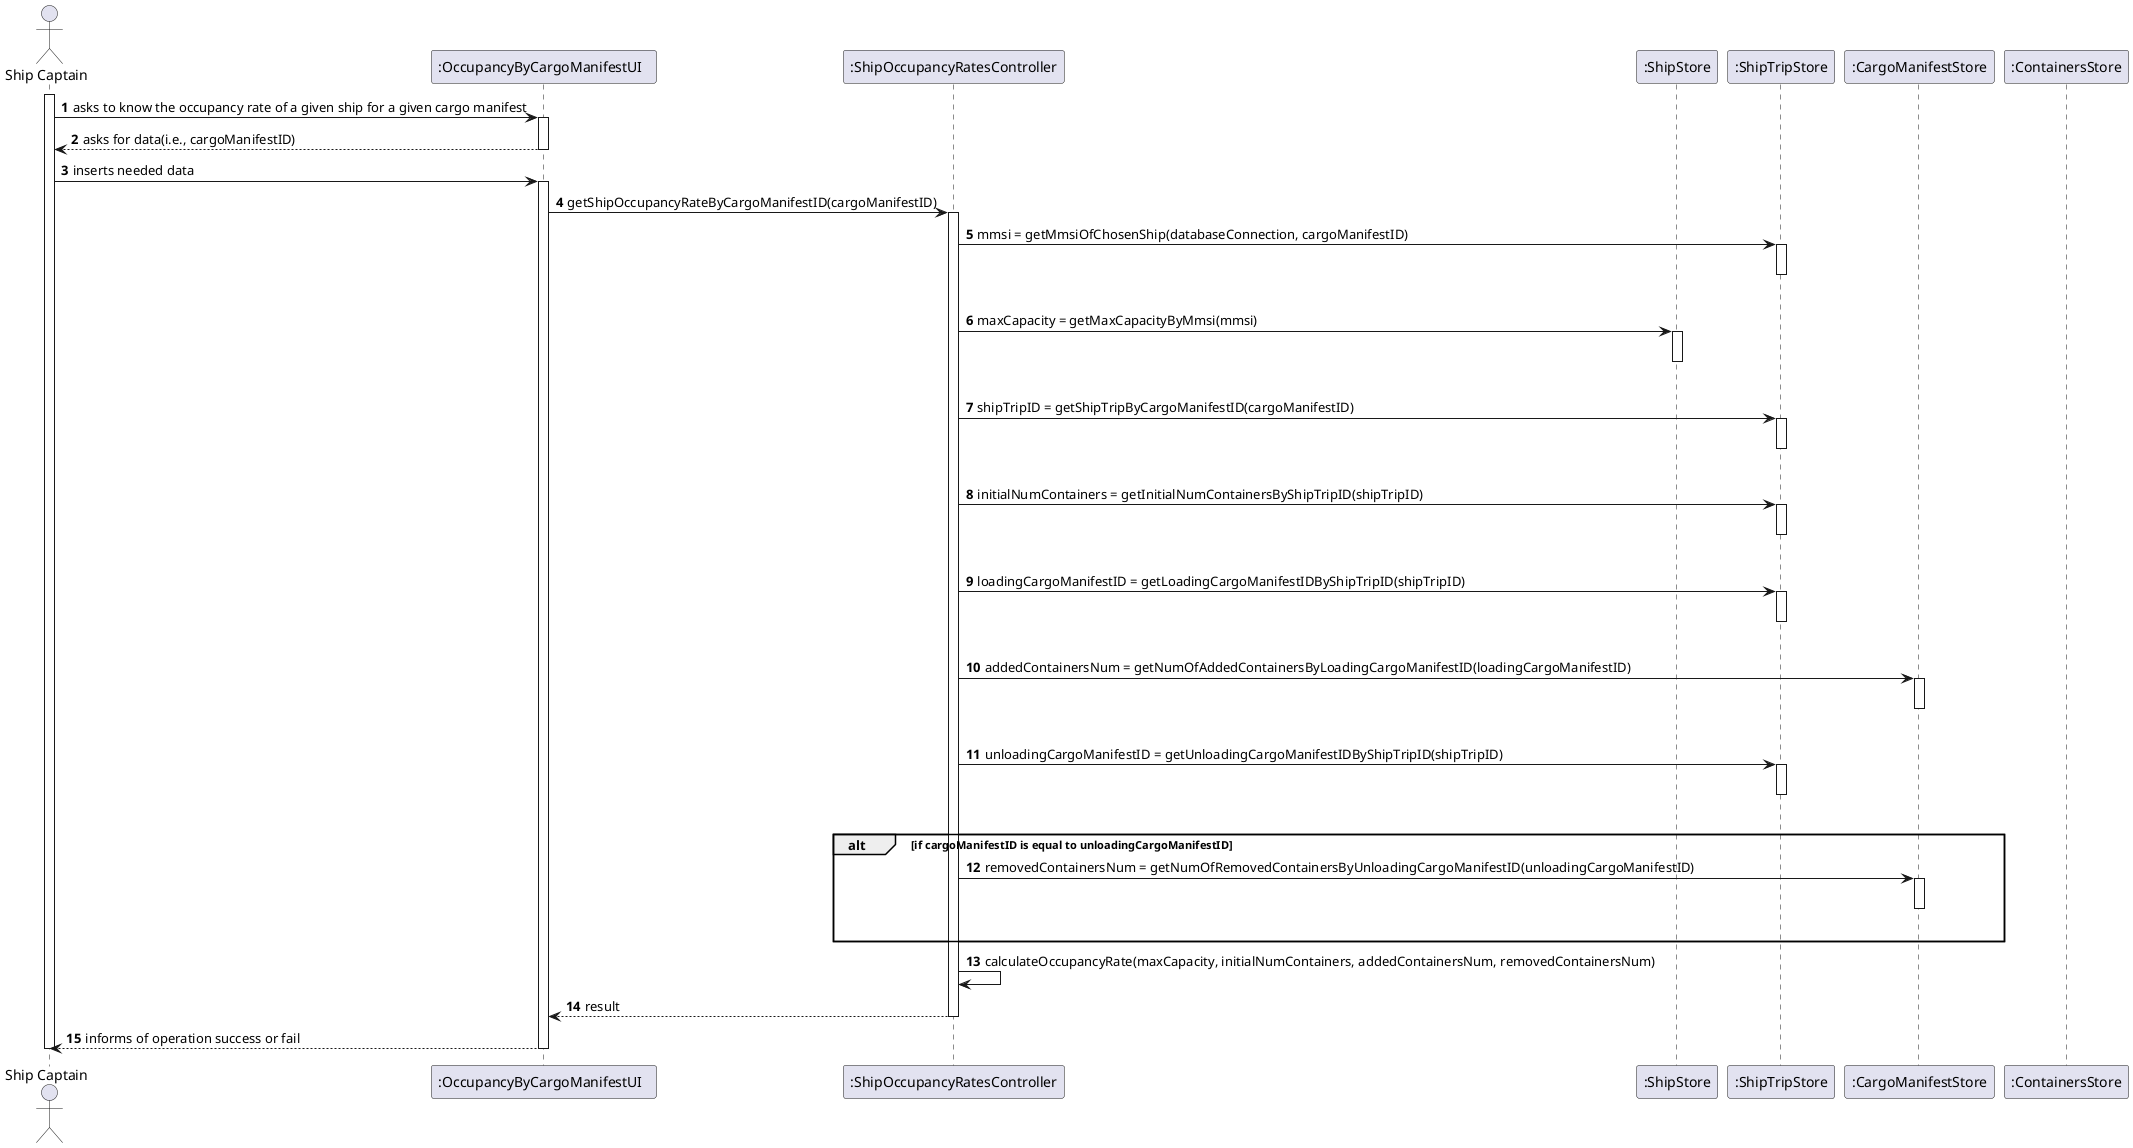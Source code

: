 @startuml
autonumber
'hide footbox
actor "Ship Captain" as SC
participant ":OccupancyByCargoManifestUI  " as UI
participant ":ShipOccupancyRatesController" as CTRL
participant ":ShipStore" as SS
participant ":ShipTripStore" as STS
participant ":CargoManifestStore" as CMS
participant ":ContainersStore" as CS
'participant ":Company" as CMP
'participant ":ShipStore" as STORE
'participant ":ShipsBST" as SBST
'participant ":Ship" as SHIP

activate SC
SC -> UI : asks to know the occupancy rate of a given ship for a given cargo manifest
activate UI
UI --> SC : asks for data(i.e., cargoManifestID)
deactivate UI
SC -> UI : inserts needed data
activate UI
UI -> CTRL : getShipOccupancyRateByCargoManifestID(cargoManifestID)
activate CTRL
CTRL -> STS : mmsi = getMmsiOfChosenShip(databaseConnection, cargoManifestID)
'tenho de saber se procuro o cargoManifestID na parte do loadingID ou do unloadingID
activate STS
|||
deactivate STS
'preciso da capacidade total em nr de contentores
'preciso do numero de contetores atualmente no ship
CTRL -> SS : maxCapacity = getMaxCapacityByMmsi(mmsi)
activate SS
|||
deactivate SS
CTRL -> STS : shipTripID = getShipTripByCargoManifestID(cargoManifestID)
'o loading_cargo_id ou o unloading_cargo_id têm de ter esse id
activate STS
|||
deactivate STS
CTRL -> STS: initialNumContainers = getInitialNumContainersByShipTripID(shipTripID)
activate STS
|||
deactivate STS
CTRL -> STS: loadingCargoManifestID = getLoadingCargoManifestIDByShipTripID(shipTripID)
activate STS
|||
deactivate STS
CTRL -> CMS: addedContainersNum = getNumOfAddedContainersByLoadingCargoManifestID(loadingCargoManifestID)
activate CMS
|||
deactivate CMS
CTRL -> STS: unloadingCargoManifestID = getUnloadingCargoManifestIDByShipTripID(shipTripID)
activate STS
|||
deactivate STS
alt if cargoManifestID is equal to unloadingCargoManifestID
CTRL -> CMS: removedContainersNum = getNumOfRemovedContainersByUnloadingCargoManifestID(unloadingCargoManifestID)
activate CMS
|||
deactivate CMS
end
CTRL -> CTRL : calculateOccupancyRate(maxCapacity, initialNumContainers, addedContainersNum, removedContainersNum)
CTRL --> UI : result
deactivate CTRL
UI --> SC : informs of operation success or fail
deactivate UI
deactivate SC

@enduml
